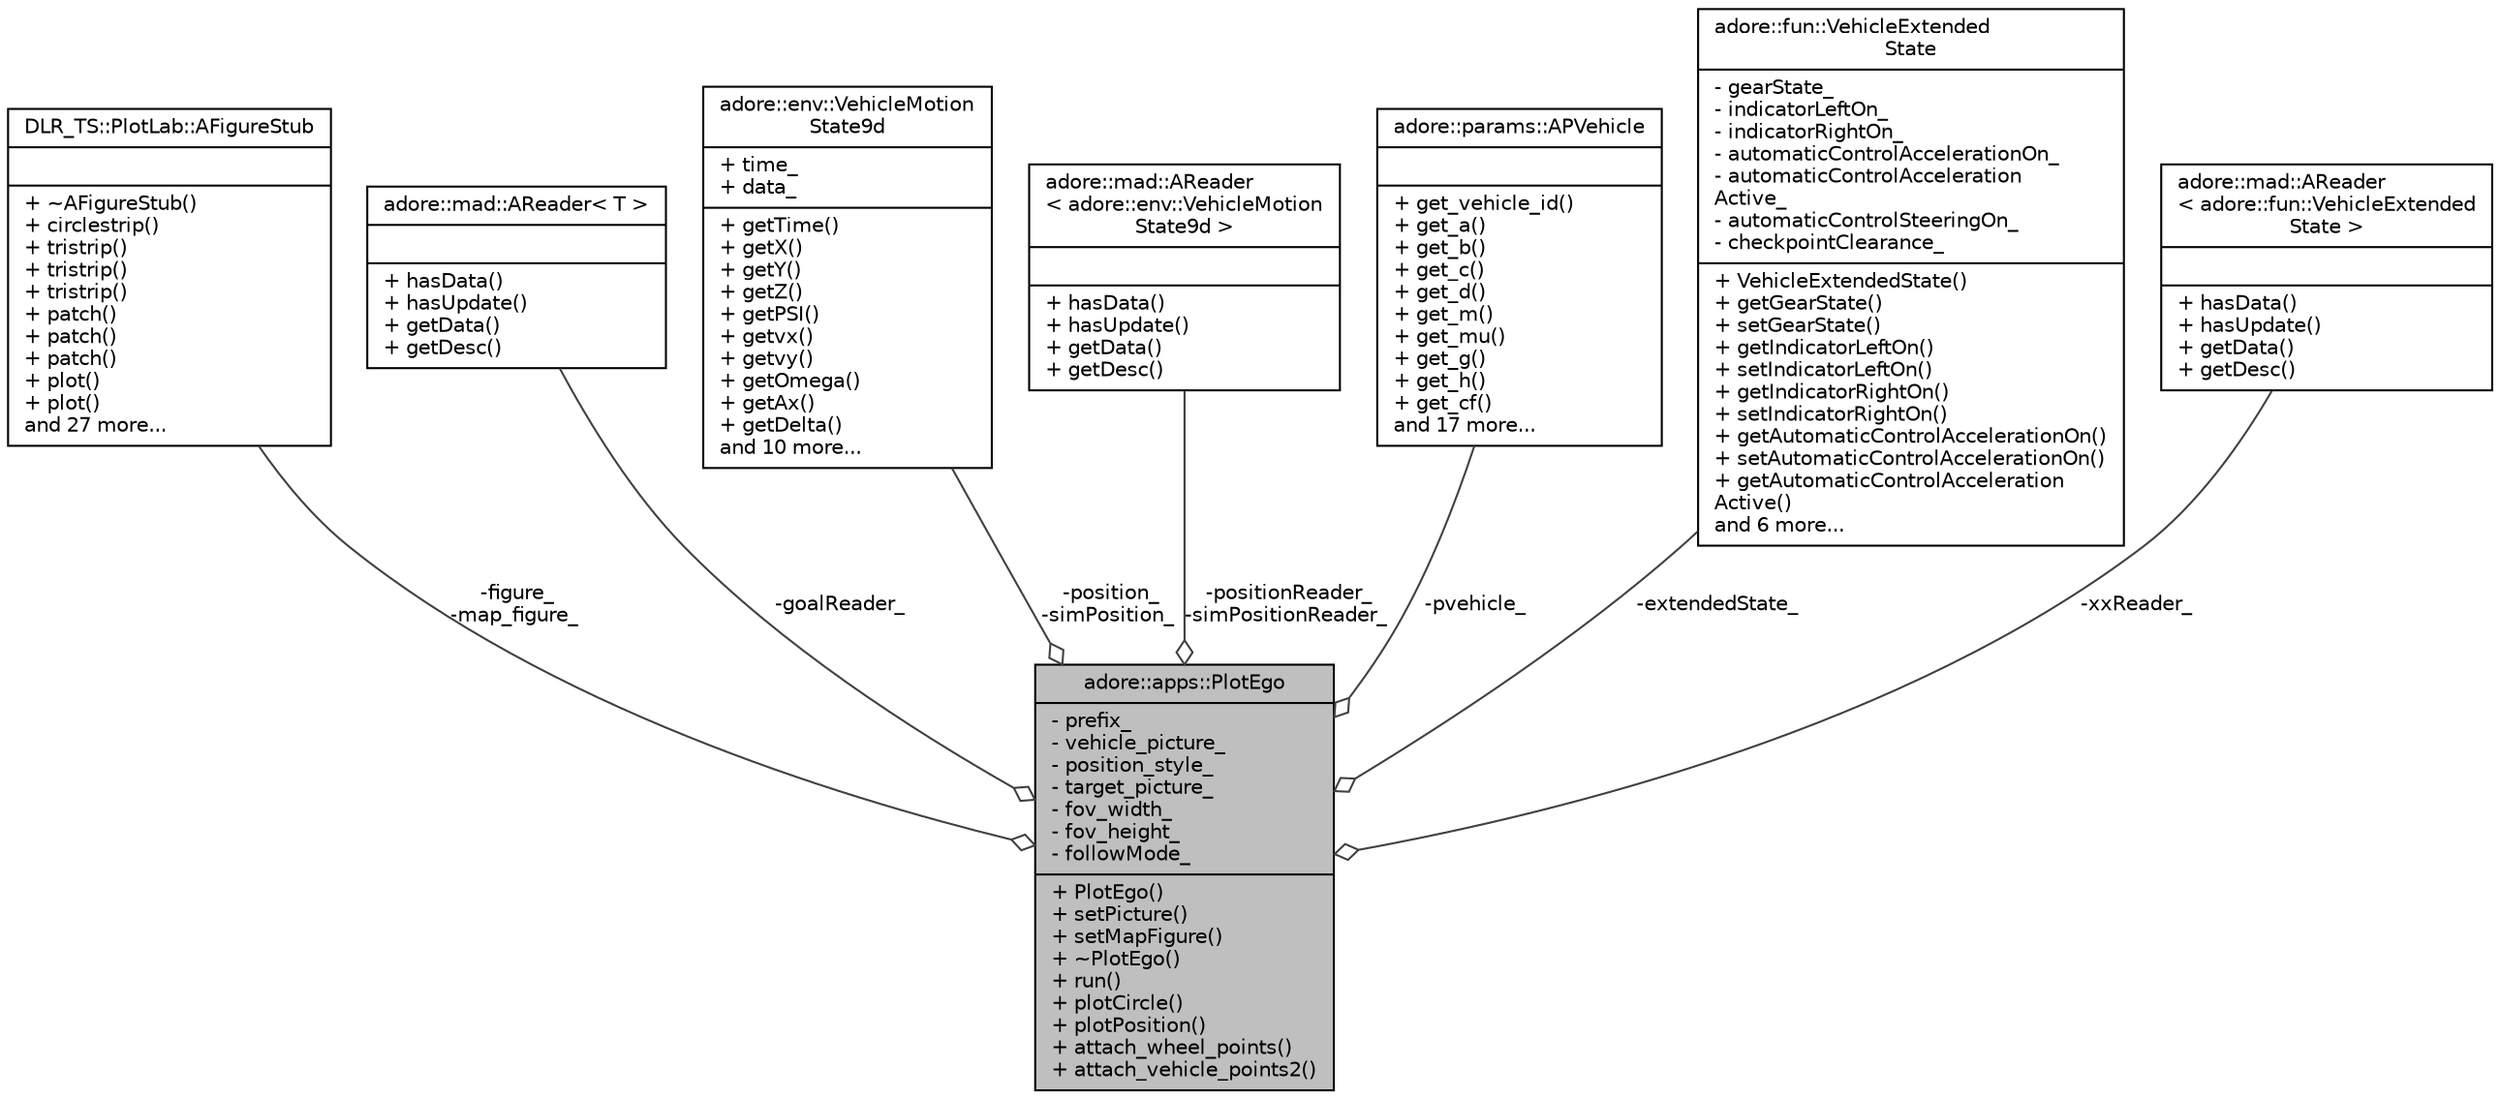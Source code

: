 digraph "adore::apps::PlotEgo"
{
 // LATEX_PDF_SIZE
  edge [fontname="Helvetica",fontsize="10",labelfontname="Helvetica",labelfontsize="10"];
  node [fontname="Helvetica",fontsize="10",shape=record];
  Node1 [label="{adore::apps::PlotEgo\n|- prefix_\l- vehicle_picture_\l- position_style_\l- target_picture_\l- fov_width_\l- fov_height_\l- followMode_\l|+ PlotEgo()\l+ setPicture()\l+ setMapFigure()\l+ ~PlotEgo()\l+ run()\l+ plotCircle()\l+ plotPosition()\l+ attach_wheel_points()\l+ attach_vehicle_points2()\l}",height=0.2,width=0.4,color="black", fillcolor="grey75", style="filled", fontcolor="black",tooltip="a optimzed plotting application to plot map borders, vehicles and environment information and backgro..."];
  Node2 -> Node1 [color="grey25",fontsize="10",style="solid",label=" -figure_\n-map_figure_" ,arrowhead="odiamond",fontname="Helvetica"];
  Node2 [label="{DLR_TS::PlotLab::AFigureStub\n||+ ~AFigureStub()\l+ circlestrip()\l+ tristrip()\l+ tristrip()\l+ tristrip()\l+ patch()\l+ patch()\l+ patch()\l+ plot()\l+ plot()\land 27 more...\l}",height=0.2,width=0.4,color="black", fillcolor="white", style="filled",URL="$classDLR__TS_1_1PlotLab_1_1AFigureStub.html",tooltip=" "];
  Node3 -> Node1 [color="grey25",fontsize="10",style="solid",label=" -goalReader_" ,arrowhead="odiamond",fontname="Helvetica"];
  Node3 [label="{adore::mad::AReader\< T \>\n||+ hasData()\l+ hasUpdate()\l+ getData()\l+ getDesc()\l}",height=0.2,width=0.4,color="black", fillcolor="white", style="filled",URL="$classadore_1_1mad_1_1AReader.html",tooltip=" "];
  Node4 -> Node1 [color="grey25",fontsize="10",style="solid",label=" -position_\n-simPosition_" ,arrowhead="odiamond",fontname="Helvetica"];
  Node4 [label="{adore::env::VehicleMotion\lState9d\n|+ time_\l+ data_\l|+ getTime()\l+ getX()\l+ getY()\l+ getZ()\l+ getPSI()\l+ getvx()\l+ getvy()\l+ getOmega()\l+ getAx()\l+ getDelta()\land 10 more...\l}",height=0.2,width=0.4,color="black", fillcolor="white", style="filled",URL="$structadore_1_1env_1_1VehicleMotionState9d.html",tooltip="This struct holds the motion state of the vehicle in 9d."];
  Node5 -> Node1 [color="grey25",fontsize="10",style="solid",label=" -positionReader_\n-simPositionReader_" ,arrowhead="odiamond",fontname="Helvetica"];
  Node5 [label="{adore::mad::AReader\l\< adore::env::VehicleMotion\lState9d \>\n||+ hasData()\l+ hasUpdate()\l+ getData()\l+ getDesc()\l}",height=0.2,width=0.4,color="black", fillcolor="white", style="filled",URL="$classadore_1_1mad_1_1AReader.html",tooltip=" "];
  Node6 -> Node1 [color="grey25",fontsize="10",style="solid",label=" -pvehicle_" ,arrowhead="odiamond",fontname="Helvetica"];
  Node6 [label="{adore::params::APVehicle\n||+ get_vehicle_id()\l+ get_a()\l+ get_b()\l+ get_c()\l+ get_d()\l+ get_m()\l+ get_mu()\l+ get_g()\l+ get_h()\l+ get_cf()\land 17 more...\l}",height=0.2,width=0.4,color="black", fillcolor="white", style="filled",URL="$classadore_1_1params_1_1APVehicle.html",tooltip="abstract class for vehicle configuration related paremeters"];
  Node7 -> Node1 [color="grey25",fontsize="10",style="solid",label=" -extendedState_" ,arrowhead="odiamond",fontname="Helvetica"];
  Node7 [label="{adore::fun::VehicleExtended\lState\n|- gearState_\l- indicatorLeftOn_\l- indicatorRightOn_\l- automaticControlAccelerationOn_\l- automaticControlAcceleration\lActive_\l- automaticControlSteeringOn_\l- checkpointClearance_\l|+ VehicleExtendedState()\l+ getGearState()\l+ setGearState()\l+ getIndicatorLeftOn()\l+ setIndicatorLeftOn()\l+ getIndicatorRightOn()\l+ setIndicatorRightOn()\l+ getAutomaticControlAccelerationOn()\l+ setAutomaticControlAccelerationOn()\l+ getAutomaticControlAcceleration\lActive()\land 6 more...\l}",height=0.2,width=0.4,color="black", fillcolor="white", style="filled",URL="$classadore_1_1fun_1_1VehicleExtendedState.html",tooltip=" "];
  Node8 -> Node1 [color="grey25",fontsize="10",style="solid",label=" -xxReader_" ,arrowhead="odiamond",fontname="Helvetica"];
  Node8 [label="{adore::mad::AReader\l\< adore::fun::VehicleExtended\lState \>\n||+ hasData()\l+ hasUpdate()\l+ getData()\l+ getDesc()\l}",height=0.2,width=0.4,color="black", fillcolor="white", style="filled",URL="$classadore_1_1mad_1_1AReader.html",tooltip=" "];
}
